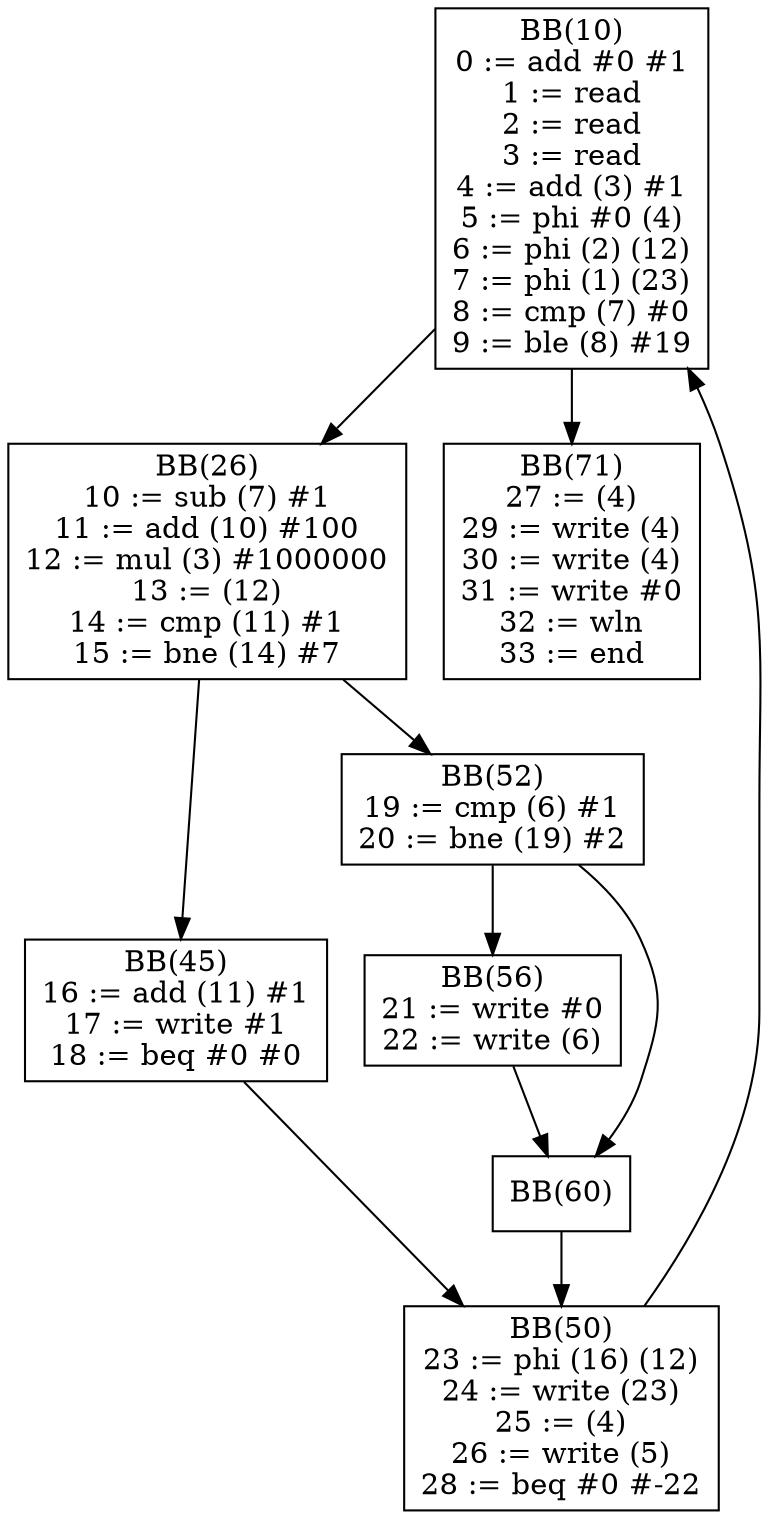 digraph G {
bb10[shape = box, label = "BB(10)\n" + "0 := add #0 #1\n" + "1 := read\n" + "2 := read\n" + "3 := read\n" + "4 := add (3) #1\n" + "5 := phi #0 (4)\n" + "6 := phi (2) (12)\n" + "7 := phi (1) (23)\n" + "8 := cmp (7) #0\n" + "9 := ble (8) #19\n"];
bb26[shape = box, label = "BB(26)\n" + "10 := sub (7) #1\n" + "11 := add (10) #100\n" + "12 := mul (3) #1000000\n" + "13 := (12)\n" + "14 := cmp (11) #1\n" + "15 := bne (14) #7\n"];
bb71[shape = box, label = "BB(71)\n" + "27 := (4)\n" + "29 := write (4)\n" + "30 := write (4)\n" + "31 := write #0\n" + "32 := wln\n" + "33 := end\n"];
bb45[shape = box, label = "BB(45)\n" + "16 := add (11) #1\n" + "17 := write #1\n" + "18 := beq #0 #0\n"];
bb52[shape = box, label = "BB(52)\n" + "19 := cmp (6) #1\n" + "20 := bne (19) #2\n"];
bb50[shape = box, label = "BB(50)\n" + "23 := phi (16) (12)\n" + "24 := write (23)\n" + "25 := (4)\n" + "26 := write (5)\n" + "28 := beq #0 #-22\n"];
bb56[shape = box, label = "BB(56)\n" + "21 := write #0\n" + "22 := write (6)\n"];
bb60[shape = box, label = "BB(60)\n"];
bb10 -> bb26;
bb10 -> bb71;
bb26 -> bb45;
bb26 -> bb52;
bb45 -> bb50;
bb52 -> bb56;
bb52 -> bb60;
bb50 -> bb10;
bb56 -> bb60;
bb60 -> bb50;
}

